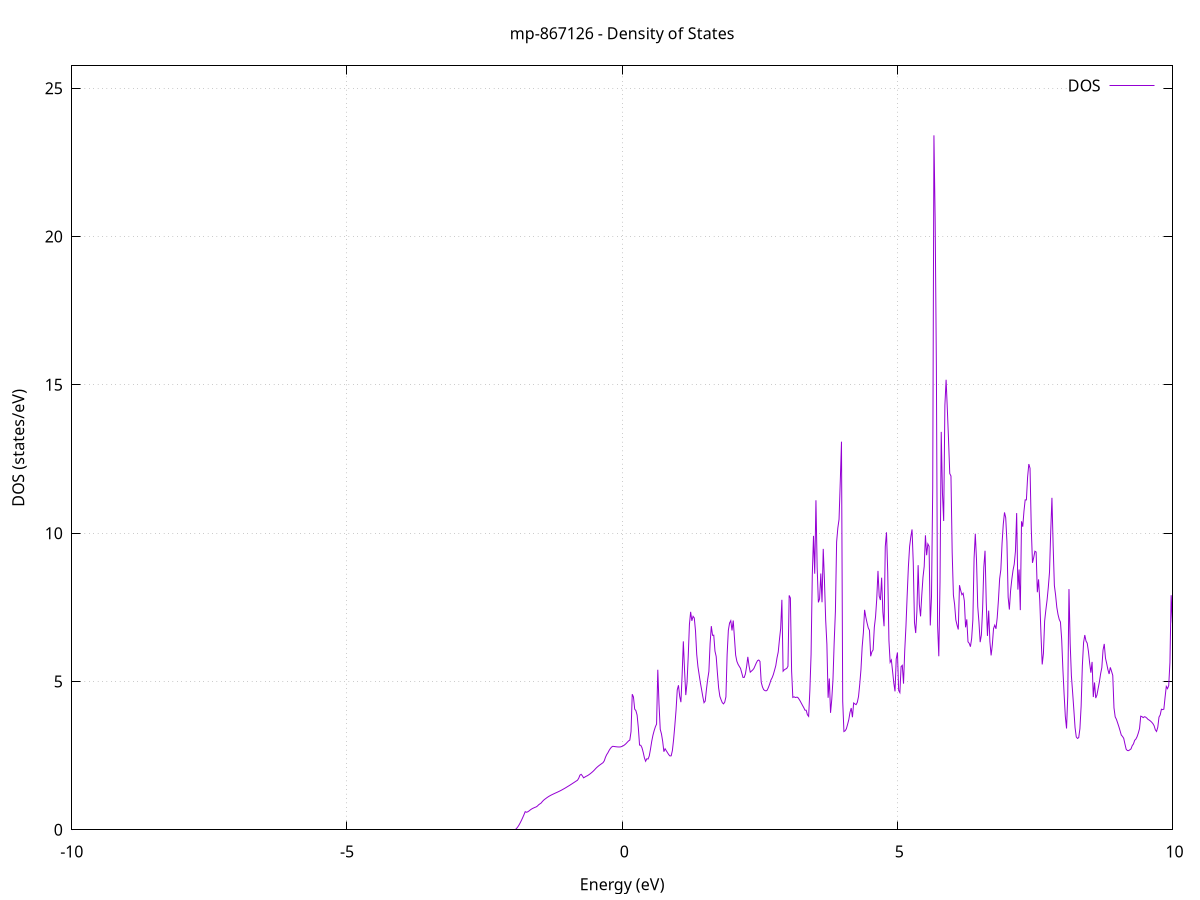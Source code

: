 set title 'mp-867126 - Density of States'
set xlabel 'Energy (eV)'
set ylabel 'DOS (states/eV)'
set grid
set xrange [-10:10]
set yrange [0:25.752]
set xzeroaxis lt -1
set terminal png size 800,600
set output 'mp-867126_dos_gnuplot.png'
plot '-' using 1:2 with lines title 'DOS'
-30.828100 0.000000
-30.806000 0.000000
-30.783900 0.000000
-30.761800 0.000000
-30.739700 0.000000
-30.717600 0.000000
-30.695500 0.000000
-30.673400 0.000000
-30.651300 0.000000
-30.629200 0.000000
-30.607000 0.000000
-30.584900 0.000000
-30.562800 0.000000
-30.540700 0.000000
-30.518600 0.000000
-30.496500 0.000000
-30.474400 0.000000
-30.452300 0.000000
-30.430200 0.000000
-30.408100 0.000000
-30.386000 0.000000
-30.363900 0.000000
-30.341800 0.000000
-30.319700 0.000000
-30.297600 0.000000
-30.275500 0.000000
-30.253400 0.000000
-30.231300 0.000000
-30.209200 0.000000
-30.187100 0.000000
-30.165000 0.000000
-30.142900 0.000000
-30.120800 0.000000
-30.098700 0.000000
-30.076600 0.000000
-30.054500 0.000000
-30.032300 0.000000
-30.010200 0.000000
-29.988100 0.000000
-29.966000 0.000000
-29.943900 0.000000
-29.921800 0.000000
-29.899700 0.000000
-29.877600 0.000000
-29.855500 0.000000
-29.833400 0.000000
-29.811300 0.000000
-29.789200 0.000000
-29.767100 0.000000
-29.745000 0.000000
-29.722900 0.000000
-29.700800 0.000000
-29.678700 0.000000
-29.656600 0.000000
-29.634500 0.000000
-29.612400 0.000000
-29.590300 0.000000
-29.568200 0.000000
-29.546100 0.000000
-29.524000 0.000000
-29.501900 0.000000
-29.479800 0.000000
-29.457600 0.000000
-29.435500 0.000000
-29.413400 0.000000
-29.391300 0.000000
-29.369200 0.000000
-29.347100 0.000000
-29.325000 0.000000
-29.302900 0.000000
-29.280800 0.000000
-29.258700 0.000000
-29.236600 0.000000
-29.214500 0.000000
-29.192400 0.000000
-29.170300 0.000000
-29.148200 0.000000
-29.126100 0.000000
-29.104000 0.000000
-29.081900 0.000000
-29.059800 0.000000
-29.037700 0.000000
-29.015600 0.000000
-28.993500 0.000000
-28.971400 0.000000
-28.949300 0.000000
-28.927200 0.000000
-28.905100 0.000000
-28.882900 0.000000
-28.860800 0.000000
-28.838700 0.000000
-28.816600 472.929000
-28.794500 0.000000
-28.772400 0.000000
-28.750300 0.000000
-28.728200 0.000000
-28.706100 0.000000
-28.684000 0.000000
-28.661900 0.000000
-28.639800 0.000000
-28.617700 0.000000
-28.595600 0.000000
-28.573500 0.000000
-28.551400 0.000000
-28.529300 0.000000
-28.507200 0.000000
-28.485100 0.000000
-28.463000 0.000000
-28.440900 0.000000
-28.418800 0.000000
-28.396700 0.000000
-28.374600 0.000000
-28.352500 0.000000
-28.330400 0.000000
-28.308200 0.000000
-28.286100 0.000000
-28.264000 0.000000
-28.241900 0.000000
-28.219800 0.000000
-28.197700 0.000000
-28.175600 0.000000
-28.153500 0.000000
-28.131400 0.000000
-28.109300 0.000000
-28.087200 0.000000
-28.065100 0.000000
-28.043000 0.000000
-28.020900 0.000000
-27.998800 0.000000
-27.976700 0.000000
-27.954600 0.000000
-27.932500 0.000000
-27.910400 0.000000
-27.888300 0.000000
-27.866200 0.000000
-27.844100 0.000000
-27.822000 0.000000
-27.799900 0.000000
-27.777800 0.000000
-27.755700 0.000000
-27.733600 0.000000
-27.711400 0.000000
-27.689300 0.000000
-27.667200 0.000000
-27.645100 0.000000
-27.623000 0.000000
-27.600900 0.000000
-27.578800 0.000000
-27.556700 0.000000
-27.534600 0.000000
-27.512500 0.000000
-27.490400 0.000000
-27.468300 0.000000
-27.446200 0.000000
-27.424100 0.000000
-27.402000 0.000000
-27.379900 0.000000
-27.357800 0.000000
-27.335700 0.000000
-27.313600 0.000000
-27.291500 0.000000
-27.269400 0.000000
-27.247300 0.000000
-27.225200 0.000000
-27.203100 0.000000
-27.181000 0.000000
-27.158900 0.000000
-27.136700 0.000000
-27.114600 0.000000
-27.092500 0.000000
-27.070400 0.000000
-27.048300 0.000000
-27.026200 0.000000
-27.004100 0.000000
-26.982000 0.000000
-26.959900 0.000000
-26.937800 0.000000
-26.915700 0.000000
-26.893600 0.000000
-26.871500 0.000000
-26.849400 0.000000
-26.827300 0.000000
-26.805200 0.000000
-26.783100 0.000000
-26.761000 0.000000
-26.738900 0.000000
-26.716800 0.000000
-26.694700 0.000000
-26.672600 0.000000
-26.650500 0.000000
-26.628400 0.000000
-26.606300 0.000000
-26.584200 0.000000
-26.562000 0.000000
-26.539900 0.000000
-26.517800 0.000000
-26.495700 0.000000
-26.473600 0.000000
-26.451500 0.000000
-26.429400 0.000000
-26.407300 0.000000
-26.385200 0.000000
-26.363100 0.000000
-26.341000 0.000000
-26.318900 0.000000
-26.296800 0.000000
-26.274700 0.000000
-26.252600 0.000000
-26.230500 0.000000
-26.208400 0.000000
-26.186300 0.000000
-26.164200 0.000000
-26.142100 0.000000
-26.120000 0.000000
-26.097900 0.000000
-26.075800 0.000000
-26.053700 0.000000
-26.031600 0.000000
-26.009500 0.000000
-25.987300 0.000000
-25.965200 0.000000
-25.943100 0.000000
-25.921000 0.000000
-25.898900 0.000000
-25.876800 0.000000
-25.854700 0.000000
-25.832600 0.000000
-25.810500 0.000000
-25.788400 0.000000
-25.766300 0.000000
-25.744200 0.000000
-25.722100 0.000000
-25.700000 0.000000
-25.677900 0.000000
-25.655800 0.000000
-25.633700 0.000000
-25.611600 0.000000
-25.589500 0.000000
-25.567400 0.000000
-25.545300 0.000000
-25.523200 0.000000
-25.501100 0.000000
-25.479000 0.000000
-25.456900 0.000000
-25.434800 0.000000
-25.412600 0.000000
-25.390500 0.000000
-25.368400 0.000000
-25.346300 0.000000
-25.324200 0.000000
-25.302100 0.000000
-25.280000 0.000000
-25.257900 0.000000
-25.235800 0.000000
-25.213700 0.000000
-25.191600 0.000000
-25.169500 0.000000
-25.147400 0.000000
-25.125300 0.000000
-25.103200 0.000000
-25.081100 0.000000
-25.059000 0.000000
-25.036900 0.000000
-25.014800 0.000000
-24.992700 0.000000
-24.970600 0.000000
-24.948500 0.000000
-24.926400 0.000000
-24.904300 0.000000
-24.882200 0.000000
-24.860100 0.000000
-24.837900 0.000000
-24.815800 0.000000
-24.793700 0.000000
-24.771600 0.000000
-24.749500 0.000000
-24.727400 0.000000
-24.705300 0.000000
-24.683200 0.000000
-24.661100 0.000000
-24.639000 0.000000
-24.616900 0.000000
-24.594800 0.000000
-24.572700 0.000000
-24.550600 0.000000
-24.528500 0.000000
-24.506400 0.000000
-24.484300 0.000000
-24.462200 0.000000
-24.440100 0.000000
-24.418000 0.000000
-24.395900 0.000000
-24.373800 0.000000
-24.351700 0.000000
-24.329600 0.000000
-24.307500 0.000000
-24.285400 0.000000
-24.263200 0.000000
-24.241100 0.000000
-24.219000 0.000000
-24.196900 0.000000
-24.174800 0.000000
-24.152700 0.000000
-24.130600 0.000000
-24.108500 0.000000
-24.086400 0.000000
-24.064300 0.000000
-24.042200 0.000000
-24.020100 0.000000
-23.998000 0.000000
-23.975900 0.000000
-23.953800 0.000000
-23.931700 0.000000
-23.909600 0.000000
-23.887500 0.000000
-23.865400 0.000000
-23.843300 0.000000
-23.821200 0.000000
-23.799100 0.000000
-23.777000 0.000000
-23.754900 0.000000
-23.732800 0.000000
-23.710700 0.000000
-23.688500 0.000000
-23.666400 0.000000
-23.644300 0.000000
-23.622200 0.000000
-23.600100 0.000000
-23.578000 0.000000
-23.555900 0.000000
-23.533800 0.000000
-23.511700 0.000000
-23.489600 0.000000
-23.467500 0.000000
-23.445400 0.000000
-23.423300 0.000000
-23.401200 0.000000
-23.379100 0.000000
-23.357000 0.000000
-23.334900 0.000000
-23.312800 0.000000
-23.290700 0.000000
-23.268600 0.000000
-23.246500 0.000000
-23.224400 0.000000
-23.202300 0.000000
-23.180200 0.000000
-23.158100 0.000000
-23.136000 0.000000
-23.113800 0.000000
-23.091700 0.000000
-23.069600 0.000000
-23.047500 0.000000
-23.025400 0.000000
-23.003300 0.000000
-22.981200 0.000000
-22.959100 0.000000
-22.937000 0.000000
-22.914900 0.000000
-22.892800 0.000000
-22.870700 0.000000
-22.848600 0.000000
-22.826500 0.000000
-22.804400 0.000000
-22.782300 0.000000
-22.760200 0.000000
-22.738100 0.000000
-22.716000 0.000000
-22.693900 0.000000
-22.671800 0.000000
-22.649700 0.000000
-22.627600 0.000000
-22.605500 0.000000
-22.583400 0.000000
-22.561300 0.000000
-22.539100 0.000000
-22.517000 0.000000
-22.494900 0.000000
-22.472800 0.000000
-22.450700 0.000000
-22.428600 0.000000
-22.406500 0.000000
-22.384400 0.000000
-22.362300 0.000000
-22.340200 0.000000
-22.318100 0.000000
-22.296000 0.000000
-22.273900 0.000000
-22.251800 0.000000
-22.229700 0.000000
-22.207600 0.000000
-22.185500 0.000000
-22.163400 0.000000
-22.141300 0.000000
-22.119200 0.000000
-22.097100 0.000000
-22.075000 0.000000
-22.052900 0.000000
-22.030800 0.000000
-22.008700 0.000000
-21.986600 0.000000
-21.964400 0.000000
-21.942300 0.000000
-21.920200 0.000000
-21.898100 0.000000
-21.876000 0.000000
-21.853900 0.000000
-21.831800 0.000000
-21.809700 0.000000
-21.787600 0.000000
-21.765500 0.000000
-21.743400 0.000000
-21.721300 0.000000
-21.699200 0.000000
-21.677100 0.000000
-21.655000 0.000000
-21.632900 0.000000
-21.610800 0.000000
-21.588700 0.000000
-21.566600 0.000000
-21.544500 0.000000
-21.522400 0.000000
-21.500300 0.000000
-21.478200 0.000000
-21.456100 0.000000
-21.434000 0.000000
-21.411900 0.000000
-21.389700 0.000000
-21.367600 0.000000
-21.345500 0.000000
-21.323400 0.000000
-21.301300 0.000000
-21.279200 0.000000
-21.257100 0.000000
-21.235000 0.000000
-21.212900 0.000000
-21.190800 0.000000
-21.168700 0.000000
-21.146600 0.000000
-21.124500 0.000000
-21.102400 0.000000
-21.080300 0.000000
-21.058200 0.000000
-21.036100 0.000000
-21.014000 0.000000
-20.991900 0.000000
-20.969800 0.000000
-20.947700 0.000000
-20.925600 0.000000
-20.903500 0.000000
-20.881400 0.000000
-20.859300 0.000000
-20.837200 0.000000
-20.815000 0.000000
-20.792900 0.000000
-20.770800 0.000000
-20.748700 0.000000
-20.726600 0.000000
-20.704500 0.000000
-20.682400 0.000000
-20.660300 0.000000
-20.638200 0.000000
-20.616100 0.000000
-20.594000 0.000000
-20.571900 0.000000
-20.549800 0.000000
-20.527700 0.000000
-20.505600 0.000000
-20.483500 0.000000
-20.461400 0.000000
-20.439300 0.000000
-20.417200 0.000000
-20.395100 0.000000
-20.373000 0.000000
-20.350900 0.000000
-20.328800 0.000000
-20.306700 0.000000
-20.284600 0.000000
-20.262500 0.000000
-20.240300 0.000000
-20.218200 0.000000
-20.196100 0.000000
-20.174000 0.000000
-20.151900 0.000000
-20.129800 0.000000
-20.107700 0.000000
-20.085600 0.000000
-20.063500 0.000000
-20.041400 0.000000
-20.019300 0.000000
-19.997200 0.000000
-19.975100 0.000000
-19.953000 0.000000
-19.930900 0.000000
-19.908800 0.000000
-19.886700 0.000000
-19.864600 0.000000
-19.842500 0.000000
-19.820400 0.000000
-19.798300 0.000000
-19.776200 0.000000
-19.754100 0.000000
-19.732000 0.000000
-19.709900 0.000000
-19.687800 0.000000
-19.665700 0.000000
-19.643500 0.000000
-19.621400 0.000000
-19.599300 0.000000
-19.577200 0.000000
-19.555100 0.000000
-19.533000 0.000000
-19.510900 0.000000
-19.488800 0.000000
-19.466700 0.000000
-19.444600 0.000000
-19.422500 0.000000
-19.400400 0.000000
-19.378300 0.000000
-19.356200 0.000000
-19.334100 0.000000
-19.312000 0.000000
-19.289900 0.000000
-19.267800 0.000000
-19.245700 0.000000
-19.223600 0.000000
-19.201500 0.000000
-19.179400 0.000000
-19.157300 0.000000
-19.135200 0.000000
-19.113100 0.000000
-19.091000 0.000000
-19.068800 0.000000
-19.046700 0.000000
-19.024600 0.000000
-19.002500 0.000000
-18.980400 0.000000
-18.958300 0.000000
-18.936200 0.000000
-18.914100 0.000000
-18.892000 0.000000
-18.869900 0.000000
-18.847800 0.000000
-18.825700 0.000000
-18.803600 0.000000
-18.781500 0.000000
-18.759400 0.000000
-18.737300 0.000000
-18.715200 0.000000
-18.693100 0.000000
-18.671000 0.000000
-18.648900 0.000000
-18.626800 0.000000
-18.604700 0.000000
-18.582600 0.000000
-18.560500 0.000000
-18.538400 0.000000
-18.516300 0.000000
-18.494100 0.000000
-18.472000 0.000000
-18.449900 0.000000
-18.427800 0.000000
-18.405700 0.000000
-18.383600 0.000000
-18.361500 0.000000
-18.339400 0.000000
-18.317300 0.000000
-18.295200 0.000000
-18.273100 0.000000
-18.251000 0.000000
-18.228900 0.000000
-18.206800 0.000000
-18.184700 0.000000
-18.162600 0.000000
-18.140500 0.000000
-18.118400 0.000000
-18.096300 0.000000
-18.074200 0.000000
-18.052100 0.000000
-18.030000 0.000000
-18.007900 0.000000
-17.985800 0.000000
-17.963700 0.000000
-17.941600 0.000000
-17.919400 0.000000
-17.897300 0.000000
-17.875200 0.000000
-17.853100 0.000000
-17.831000 0.000000
-17.808900 0.000000
-17.786800 0.000000
-17.764700 0.000000
-17.742600 0.000000
-17.720500 0.000000
-17.698400 0.000000
-17.676300 0.000000
-17.654200 0.000000
-17.632100 0.000000
-17.610000 0.000000
-17.587900 0.000000
-17.565800 0.000000
-17.543700 0.000000
-17.521600 0.000000
-17.499500 0.000000
-17.477400 0.000000
-17.455300 0.000000
-17.433200 0.000000
-17.411100 0.000000
-17.389000 0.000000
-17.366900 0.000000
-17.344700 0.000000
-17.322600 0.000000
-17.300500 0.000000
-17.278400 0.000000
-17.256300 0.000000
-17.234200 0.000000
-17.212100 0.000000
-17.190000 0.000000
-17.167900 0.000000
-17.145800 0.000000
-17.123700 0.000000
-17.101600 0.000000
-17.079500 0.000000
-17.057400 0.000000
-17.035300 0.000000
-17.013200 0.000000
-16.991100 0.000000
-16.969000 0.000000
-16.946900 0.000000
-16.924800 0.000000
-16.902700 0.000000
-16.880600 0.000000
-16.858500 0.000000
-16.836400 0.000000
-16.814300 0.000000
-16.792200 0.000000
-16.770000 0.000000
-16.747900 0.000000
-16.725800 0.000000
-16.703700 0.000000
-16.681600 0.000000
-16.659500 0.000000
-16.637400 0.000000
-16.615300 0.000000
-16.593200 0.000000
-16.571100 0.000000
-16.549000 0.000000
-16.526900 0.000000
-16.504800 0.000000
-16.482700 0.000000
-16.460600 0.000000
-16.438500 0.000000
-16.416400 0.000000
-16.394300 0.000000
-16.372200 0.000000
-16.350100 0.000000
-16.328000 0.000000
-16.305900 0.000000
-16.283800 0.000000
-16.261700 0.000000
-16.239600 0.000000
-16.217500 0.000000
-16.195300 0.000000
-16.173200 0.000000
-16.151100 0.000000
-16.129000 0.000000
-16.106900 0.000000
-16.084800 0.000000
-16.062700 0.000000
-16.040600 0.000000
-16.018500 0.000000
-15.996400 0.000000
-15.974300 0.000000
-15.952200 0.000000
-15.930100 0.000000
-15.908000 0.000000
-15.885900 0.000000
-15.863800 0.000000
-15.841700 0.000000
-15.819600 0.000000
-15.797500 0.000000
-15.775400 0.000000
-15.753300 0.000000
-15.731200 0.000000
-15.709100 0.000000
-15.687000 0.000000
-15.664900 0.000000
-15.642800 0.000000
-15.620600 0.000000
-15.598500 0.000000
-15.576400 0.000000
-15.554300 0.000000
-15.532200 0.000000
-15.510100 0.000000
-15.488000 0.000000
-15.465900 0.000000
-15.443800 0.000000
-15.421700 0.000000
-15.399600 0.000000
-15.377500 0.000000
-15.355400 0.000000
-15.333300 0.000000
-15.311200 0.000000
-15.289100 0.000000
-15.267000 0.000000
-15.244900 0.000000
-15.222800 0.000000
-15.200700 0.000000
-15.178600 0.000000
-15.156500 0.000000
-15.134400 0.000000
-15.112300 0.000000
-15.090200 0.000000
-15.068100 0.000000
-15.045900 0.000000
-15.023800 0.000000
-15.001700 0.000000
-14.979600 0.000000
-14.957500 0.000000
-14.935400 0.000000
-14.913300 0.000000
-14.891200 0.000000
-14.869100 0.000000
-14.847000 0.000000
-14.824900 0.000000
-14.802800 0.000000
-14.780700 0.000000
-14.758600 0.000000
-14.736500 0.000000
-14.714400 0.000000
-14.692300 0.000000
-14.670200 0.000000
-14.648100 0.000000
-14.626000 0.000000
-14.603900 0.000000
-14.581800 0.000000
-14.559700 0.000000
-14.537600 0.000000
-14.515500 0.000000
-14.493400 0.000000
-14.471200 0.000000
-14.449100 0.000000
-14.427000 0.000000
-14.404900 0.000000
-14.382800 0.000000
-14.360700 0.000000
-14.338600 0.000000
-14.316500 0.000000
-14.294400 0.000000
-14.272300 0.000000
-14.250200 0.000000
-14.228100 0.000000
-14.206000 0.000000
-14.183900 0.000000
-14.161800 0.000000
-14.139700 0.000000
-14.117600 0.000000
-14.095500 0.000000
-14.073400 0.000000
-14.051300 0.000000
-14.029200 0.000000
-14.007100 0.000000
-13.985000 0.000000
-13.962900 0.000000
-13.940800 0.000000
-13.918700 0.000000
-13.896500 0.000000
-13.874400 0.000000
-13.852300 0.000000
-13.830200 0.000000
-13.808100 0.000000
-13.786000 0.000000
-13.763900 0.000000
-13.741800 0.000000
-13.719700 0.000000
-13.697600 0.000000
-13.675500 0.000000
-13.653400 0.000000
-13.631300 0.000000
-13.609200 0.000000
-13.587100 0.000000
-13.565000 0.000000
-13.542900 0.000000
-13.520800 0.000000
-13.498700 0.000000
-13.476600 0.000000
-13.454500 0.000000
-13.432400 0.000000
-13.410300 0.000000
-13.388200 0.000000
-13.366100 0.000000
-13.344000 0.000000
-13.321800 0.000000
-13.299700 0.000000
-13.277600 0.000000
-13.255500 0.000000
-13.233400 0.000000
-13.211300 0.000000
-13.189200 0.000000
-13.167100 0.000000
-13.145000 0.000000
-13.122900 0.000000
-13.100800 0.000000
-13.078700 0.000000
-13.056600 0.000000
-13.034500 0.000000
-13.012400 8.432900
-12.990300 163.231900
-12.968200 184.472800
-12.946100 295.012500
-12.924000 70.876300
-12.901900 0.000000
-12.879800 0.000000
-12.857700 0.000000
-12.835600 0.000000
-12.813500 0.000000
-12.791400 0.000000
-12.769300 0.000000
-12.747100 0.000000
-12.725000 0.000000
-12.702900 0.000000
-12.680800 0.000000
-12.658700 0.000000
-12.636600 0.000000
-12.614500 0.000000
-12.592400 0.000000
-12.570300 0.000000
-12.548200 0.000000
-12.526100 0.000000
-12.504000 0.000000
-12.481900 0.000000
-12.459800 0.000000
-12.437700 0.000000
-12.415600 0.000000
-12.393500 0.000000
-12.371400 0.000000
-12.349300 0.000000
-12.327200 0.000000
-12.305100 0.000000
-12.283000 0.000000
-12.260900 0.000000
-12.238800 0.000000
-12.216700 0.000000
-12.194600 0.000000
-12.172400 0.000000
-12.150300 0.000000
-12.128200 0.000000
-12.106100 0.000000
-12.084000 0.000000
-12.061900 0.000000
-12.039800 0.000000
-12.017700 0.000000
-11.995600 0.000000
-11.973500 0.000000
-11.951400 0.000000
-11.929300 0.000000
-11.907200 0.000000
-11.885100 0.000000
-11.863000 0.000000
-11.840900 0.000000
-11.818800 0.000000
-11.796700 0.000000
-11.774600 0.000000
-11.752500 0.000000
-11.730400 0.000000
-11.708300 0.000000
-11.686200 0.000000
-11.664100 0.000000
-11.642000 0.000000
-11.619900 0.000000
-11.597700 0.000000
-11.575600 0.000000
-11.553500 0.000000
-11.531400 0.000000
-11.509300 0.000000
-11.487200 0.000000
-11.465100 0.000000
-11.443000 0.000000
-11.420900 0.000000
-11.398800 0.000000
-11.376700 0.000000
-11.354600 0.000000
-11.332500 0.000000
-11.310400 0.000000
-11.288300 0.000000
-11.266200 0.000000
-11.244100 0.000000
-11.222000 0.000000
-11.199900 0.000000
-11.177800 0.000000
-11.155700 0.000000
-11.133600 0.000000
-11.111500 0.000000
-11.089400 0.000000
-11.067300 0.000000
-11.045200 0.000000
-11.023100 0.000000
-11.000900 0.000000
-10.978800 0.000000
-10.956700 0.000000
-10.934600 0.000000
-10.912500 0.000000
-10.890400 0.000000
-10.868300 0.000000
-10.846200 0.000000
-10.824100 0.000000
-10.802000 0.000000
-10.779900 0.000000
-10.757800 0.000000
-10.735700 0.000000
-10.713600 0.000000
-10.691500 0.000000
-10.669400 0.000000
-10.647300 0.000000
-10.625200 0.000000
-10.603100 0.000000
-10.581000 0.000000
-10.558900 0.000000
-10.536800 0.000000
-10.514700 0.000000
-10.492600 0.000000
-10.470500 0.000000
-10.448400 0.000000
-10.426200 0.000000
-10.404100 0.000000
-10.382000 0.000000
-10.359900 0.000000
-10.337800 0.000000
-10.315700 0.000000
-10.293600 0.000000
-10.271500 0.000000
-10.249400 0.000000
-10.227300 0.000000
-10.205200 0.000000
-10.183100 0.000000
-10.161000 0.000000
-10.138900 0.000000
-10.116800 0.000000
-10.094700 0.000000
-10.072600 0.000000
-10.050500 0.000000
-10.028400 0.000000
-10.006300 0.000000
-9.984200 0.000000
-9.962100 0.000000
-9.940000 0.000000
-9.917900 0.000000
-9.895800 0.000000
-9.873700 0.000000
-9.851500 0.000000
-9.829400 0.000000
-9.807300 0.000000
-9.785200 0.000000
-9.763100 0.000000
-9.741000 0.000000
-9.718900 0.000000
-9.696800 0.000000
-9.674700 0.000000
-9.652600 0.000000
-9.630500 0.000000
-9.608400 0.000000
-9.586300 0.000000
-9.564200 0.000000
-9.542100 0.000000
-9.520000 0.000000
-9.497900 0.000000
-9.475800 0.000000
-9.453700 0.000000
-9.431600 0.000000
-9.409500 0.000000
-9.387400 0.000000
-9.365300 0.000000
-9.343200 0.000000
-9.321100 0.000000
-9.299000 0.000000
-9.276800 0.000000
-9.254700 0.000000
-9.232600 0.000000
-9.210500 0.000000
-9.188400 0.000000
-9.166300 0.000000
-9.144200 0.000000
-9.122100 0.000000
-9.100000 0.000000
-9.077900 0.000000
-9.055800 0.000000
-9.033700 0.000000
-9.011600 0.000000
-8.989500 0.000000
-8.967400 0.000000
-8.945300 0.000000
-8.923200 0.000000
-8.901100 0.000000
-8.879000 0.000000
-8.856900 0.000000
-8.834800 0.000000
-8.812700 0.000000
-8.790600 0.000000
-8.768500 0.000000
-8.746400 0.000000
-8.724300 0.000000
-8.702100 0.000000
-8.680000 0.000000
-8.657900 0.000000
-8.635800 0.000000
-8.613700 0.000000
-8.591600 0.000000
-8.569500 0.000000
-8.547400 0.000000
-8.525300 0.000000
-8.503200 0.000000
-8.481100 0.000000
-8.459000 0.000000
-8.436900 0.000000
-8.414800 0.000000
-8.392700 0.000000
-8.370600 0.000000
-8.348500 0.000000
-8.326400 0.000000
-8.304300 0.000000
-8.282200 0.000000
-8.260100 0.000000
-8.238000 0.000000
-8.215900 0.000000
-8.193800 0.000000
-8.171700 0.000000
-8.149600 0.000000
-8.127400 0.000000
-8.105300 0.000000
-8.083200 0.000000
-8.061100 0.000000
-8.039000 0.000000
-8.016900 0.000000
-7.994800 0.000000
-7.972700 0.000000
-7.950600 0.000000
-7.928500 0.000000
-7.906400 0.000000
-7.884300 0.000000
-7.862200 0.000000
-7.840100 0.000000
-7.818000 0.000000
-7.795900 0.000000
-7.773800 0.000000
-7.751700 0.000000
-7.729600 0.000000
-7.707500 0.000000
-7.685400 0.000000
-7.663300 0.000000
-7.641200 0.000000
-7.619100 0.000000
-7.597000 0.000000
-7.574900 0.000000
-7.552700 0.000000
-7.530600 0.000000
-7.508500 0.000000
-7.486400 0.000000
-7.464300 0.000000
-7.442200 0.000000
-7.420100 0.000000
-7.398000 0.000000
-7.375900 0.000000
-7.353800 0.000000
-7.331700 0.000000
-7.309600 0.000000
-7.287500 0.000000
-7.265400 0.000000
-7.243300 0.000000
-7.221200 0.000000
-7.199100 0.000000
-7.177000 0.000000
-7.154900 0.000000
-7.132800 0.000000
-7.110700 0.000000
-7.088600 0.000000
-7.066500 0.000000
-7.044400 0.000000
-7.022300 0.000000
-7.000200 0.000000
-6.978000 0.000000
-6.955900 0.000000
-6.933800 0.000000
-6.911700 0.000000
-6.889600 0.000000
-6.867500 0.000000
-6.845400 0.000000
-6.823300 0.000000
-6.801200 0.000000
-6.779100 0.000000
-6.757000 0.000000
-6.734900 0.000000
-6.712800 0.000000
-6.690700 0.000000
-6.668600 0.000000
-6.646500 0.000000
-6.624400 0.000000
-6.602300 0.000000
-6.580200 0.000000
-6.558100 0.000000
-6.536000 0.000000
-6.513900 0.000000
-6.491800 0.000000
-6.469700 0.000000
-6.447600 0.000000
-6.425500 0.000000
-6.403300 0.000000
-6.381200 0.000000
-6.359100 0.000000
-6.337000 0.000000
-6.314900 0.000000
-6.292800 0.000000
-6.270700 0.000000
-6.248600 0.000000
-6.226500 0.000000
-6.204400 0.000000
-6.182300 0.000000
-6.160200 0.000000
-6.138100 0.000000
-6.116000 0.000000
-6.093900 0.000000
-6.071800 0.000000
-6.049700 0.000000
-6.027600 0.000000
-6.005500 0.000000
-5.983400 0.000000
-5.961300 0.000000
-5.939200 0.000000
-5.917100 0.000000
-5.895000 0.000000
-5.872900 0.000000
-5.850800 0.000000
-5.828600 0.000000
-5.806500 0.000000
-5.784400 0.000000
-5.762300 0.000000
-5.740200 0.000000
-5.718100 0.000000
-5.696000 0.000000
-5.673900 0.000000
-5.651800 0.000000
-5.629700 0.000000
-5.607600 0.000000
-5.585500 0.000000
-5.563400 0.000000
-5.541300 0.000000
-5.519200 0.000000
-5.497100 0.000000
-5.475000 0.000000
-5.452900 0.000000
-5.430800 0.000000
-5.408700 0.000000
-5.386600 0.000000
-5.364500 0.000000
-5.342400 0.000000
-5.320300 0.000000
-5.298200 0.000000
-5.276100 0.000000
-5.253900 0.000000
-5.231800 0.000000
-5.209700 0.000000
-5.187600 0.000000
-5.165500 0.000000
-5.143400 0.000000
-5.121300 0.000000
-5.099200 0.000000
-5.077100 0.000000
-5.055000 0.000000
-5.032900 0.000000
-5.010800 0.000000
-4.988700 0.000000
-4.966600 0.000000
-4.944500 0.000000
-4.922400 0.000000
-4.900300 0.000000
-4.878200 0.000000
-4.856100 0.000000
-4.834000 0.000000
-4.811900 0.000000
-4.789800 0.000000
-4.767700 0.000000
-4.745600 0.000000
-4.723500 0.000000
-4.701400 0.000000
-4.679200 0.000000
-4.657100 0.000000
-4.635000 0.000000
-4.612900 0.000000
-4.590800 0.000000
-4.568700 0.000000
-4.546600 0.000000
-4.524500 0.000000
-4.502400 0.000000
-4.480300 0.000000
-4.458200 0.000000
-4.436100 0.000000
-4.414000 0.000000
-4.391900 0.000000
-4.369800 0.000000
-4.347700 0.000000
-4.325600 0.000000
-4.303500 0.000000
-4.281400 0.000000
-4.259300 0.000000
-4.237200 0.000000
-4.215100 0.000000
-4.193000 0.000000
-4.170900 0.000000
-4.148800 0.000000
-4.126700 0.000000
-4.104500 0.000000
-4.082400 0.000000
-4.060300 0.000000
-4.038200 0.000000
-4.016100 0.000000
-3.994000 0.000000
-3.971900 0.000000
-3.949800 0.000000
-3.927700 0.000000
-3.905600 0.000000
-3.883500 0.000000
-3.861400 0.000000
-3.839300 0.000000
-3.817200 0.000000
-3.795100 0.000000
-3.773000 0.000000
-3.750900 0.000000
-3.728800 0.000000
-3.706700 0.000000
-3.684600 0.000000
-3.662500 0.000000
-3.640400 0.000000
-3.618300 0.000000
-3.596200 0.000000
-3.574100 0.000000
-3.552000 0.000000
-3.529800 0.000000
-3.507700 0.000000
-3.485600 0.000000
-3.463500 0.000000
-3.441400 0.000000
-3.419300 0.000000
-3.397200 0.000000
-3.375100 0.000000
-3.353000 0.000000
-3.330900 0.000000
-3.308800 0.000000
-3.286700 0.000000
-3.264600 0.000000
-3.242500 0.000000
-3.220400 0.000000
-3.198300 0.000000
-3.176200 0.000000
-3.154100 0.000000
-3.132000 0.000000
-3.109900 0.000000
-3.087800 0.000000
-3.065700 0.000000
-3.043600 0.000000
-3.021500 0.000000
-2.999400 0.000000
-2.977300 0.000000
-2.955200 0.000000
-2.933000 0.000000
-2.910900 0.000000
-2.888800 0.000000
-2.866700 0.000000
-2.844600 0.000000
-2.822500 0.000000
-2.800400 0.000000
-2.778300 0.000000
-2.756200 0.000000
-2.734100 0.000000
-2.712000 0.000000
-2.689900 0.000000
-2.667800 0.000000
-2.645700 0.000000
-2.623600 0.000000
-2.601500 0.000000
-2.579400 0.000000
-2.557300 0.000000
-2.535200 0.000000
-2.513100 0.000000
-2.491000 0.000000
-2.468900 0.000000
-2.446800 0.000000
-2.424700 0.000000
-2.402600 0.000000
-2.380500 0.000000
-2.358300 0.000000
-2.336200 0.000000
-2.314100 0.000000
-2.292000 0.000000
-2.269900 0.000000
-2.247800 0.000000
-2.225700 0.000000
-2.203600 0.000000
-2.181500 0.000000
-2.159400 0.000000
-2.137300 0.000000
-2.115200 0.000000
-2.093100 0.000000
-2.071000 0.000000
-2.048900 0.000000
-2.026800 0.000000
-2.004700 0.000000
-1.982600 0.000000
-1.960500 0.000000
-1.938400 0.009700
-1.916300 0.049400
-1.894200 0.102400
-1.872100 0.166600
-1.850000 0.241800
-1.827900 0.325100
-1.805800 0.414300
-1.783600 0.509300
-1.761500 0.610300
-1.739400 0.590900
-1.717300 0.604100
-1.695200 0.630400
-1.673100 0.663700
-1.651000 0.693100
-1.628900 0.717300
-1.606800 0.736800
-1.584700 0.755100
-1.562600 0.770700
-1.540500 0.798300
-1.518400 0.840500
-1.496300 0.870900
-1.474200 0.897800
-1.452100 0.946400
-1.430000 0.991900
-1.407900 1.026200
-1.385800 1.056100
-1.363700 1.086800
-1.341600 1.114000
-1.319500 1.139200
-1.297400 1.162000
-1.275300 1.182700
-1.253200 1.202500
-1.231100 1.221800
-1.208900 1.240700
-1.186800 1.258700
-1.164700 1.278400
-1.142600 1.297800
-1.120500 1.318200
-1.098400 1.340000
-1.076300 1.363000
-1.054200 1.385800
-1.032100 1.409500
-1.010000 1.434500
-0.987900 1.460100
-0.965800 1.484700
-0.943700 1.510500
-0.921600 1.537300
-0.899500 1.564100
-0.877400 1.590800
-0.855300 1.617500
-0.833200 1.644300
-0.811100 1.671200
-0.789000 1.736600
-0.766900 1.842000
-0.744800 1.869500
-0.722700 1.819200
-0.700600 1.751400
-0.678500 1.775800
-0.656400 1.800800
-0.634200 1.820000
-0.612100 1.845800
-0.590000 1.875100
-0.567900 1.907000
-0.545800 1.941400
-0.523700 1.978400
-0.501600 2.020600
-0.479500 2.066000
-0.457400 2.106100
-0.435300 2.141500
-0.413200 2.174100
-0.391100 2.204000
-0.369000 2.233700
-0.346900 2.263000
-0.324800 2.324800
-0.302700 2.445900
-0.280600 2.533600
-0.258500 2.596400
-0.236400 2.675800
-0.214300 2.740000
-0.192200 2.787700
-0.170100 2.813900
-0.148000 2.808300
-0.125900 2.802000
-0.103800 2.797000
-0.081700 2.793200
-0.059500 2.790700
-0.037400 2.791700
-0.015300 2.801600
0.006800 2.817900
0.028900 2.841100
0.051000 2.871500
0.073100 2.909200
0.095200 2.953900
0.117300 2.996800
0.139400 3.024100
0.161500 3.311300
0.183600 4.570700
0.205700 4.475000
0.227800 4.069000
0.249900 4.015800
0.272000 3.863800
0.294100 3.436600
0.316200 2.855400
0.338300 2.848100
0.360400 2.766400
0.382500 2.610800
0.404600 2.425400
0.426700 2.310300
0.448800 2.394700
0.470900 2.385500
0.493000 2.490000
0.515200 2.718900
0.537300 2.979500
0.559400 3.186000
0.581500 3.340500
0.603600 3.469400
0.625700 3.564100
0.647800 5.394200
0.669900 4.233000
0.692000 3.387800
0.714100 3.234300
0.736200 2.984300
0.758300 2.632900
0.780400 2.731500
0.802500 2.664400
0.824600 2.598200
0.846700 2.532900
0.868800 2.489000
0.890900 2.493400
0.913000 2.672000
0.935100 3.043400
0.957200 3.511000
0.979300 4.029200
1.001400 4.715700
1.023500 4.871200
1.045600 4.498600
1.067700 4.301900
1.089900 5.217700
1.112000 6.353000
1.134100 5.371200
1.156200 4.540200
1.178300 4.937700
1.200400 5.826800
1.222500 6.923400
1.244600 7.347200
1.266700 7.043600
1.288800 7.195000
1.310900 7.138400
1.333000 6.705300
1.355100 5.913400
1.377200 5.500000
1.399300 5.225700
1.421400 4.958900
1.443500 4.726200
1.465600 4.488000
1.487700 4.284000
1.509800 4.340000
1.531900 4.734000
1.554000 5.069100
1.576100 5.338100
1.598200 6.282200
1.620300 6.864600
1.642400 6.555500
1.664600 6.560500
1.686700 6.023300
1.708800 5.840400
1.730900 5.285300
1.753000 4.785400
1.775100 4.500400
1.797200 4.385600
1.819300 4.286300
1.841400 4.244100
1.863500 4.299500
1.885600 4.478800
1.907700 5.914500
1.929800 6.726000
1.951900 6.971000
1.974000 7.048900
1.996100 6.718300
2.018200 7.054900
2.040300 6.479100
2.062400 5.889000
2.084500 5.679000
2.106600 5.578400
2.128700 5.507200
2.150800 5.440800
2.172900 5.291600
2.195000 5.137800
2.217100 5.134600
2.239300 5.252400
2.261400 5.502200
2.283500 5.830000
2.305600 5.524100
2.327700 5.312600
2.349800 5.349800
2.371900 5.386100
2.394000 5.438700
2.416100 5.531900
2.438200 5.625800
2.460300 5.702500
2.482400 5.722900
2.504500 5.675900
2.526600 4.979000
2.548700 4.819700
2.570800 4.725000
2.592900 4.693500
2.615000 4.682300
2.637100 4.710600
2.659200 4.805100
2.681300 4.915900
2.703400 5.049600
2.725500 5.126200
2.747600 5.235000
2.769700 5.381700
2.791800 5.533600
2.814000 5.797000
2.836100 5.993600
2.858200 6.410500
2.880300 6.785600
2.902400 7.752700
2.924500 5.345500
2.946600 5.392500
2.968700 5.418200
2.990800 5.438400
3.012900 5.512900
3.035000 7.900800
3.057100 7.812000
3.079200 5.346300
3.101300 4.461300
3.123400 4.483000
3.145500 4.459500
3.167600 4.468400
3.189700 4.465200
3.211800 4.410100
3.233900 4.343700
3.256000 4.266900
3.278100 4.190000
3.300200 4.117300
3.322300 4.031300
3.344400 4.029700
3.366500 3.878000
3.388700 3.823600
3.410800 4.695000
3.432900 5.908800
3.455000 8.589800
3.477100 9.907600
3.499200 8.631100
3.521300 11.108800
3.543400 8.848300
3.565500 7.665500
3.587600 7.784900
3.609700 8.639100
3.631800 7.669300
3.653900 9.470100
3.676000 8.402200
3.698100 7.071600
3.720200 6.252300
3.742300 4.449800
3.764400 5.100800
3.786500 3.942800
3.808600 4.390200
3.830700 5.057300
3.852800 6.316400
3.874900 7.353400
3.897000 9.703200
3.919100 10.172600
3.941200 10.465400
3.963400 11.737500
3.985500 13.082500
4.007600 4.332000
4.029700 3.311600
4.051800 3.337200
4.073900 3.403900
4.096000 3.550300
4.118100 3.711300
4.140200 3.957800
4.162300 4.104000
4.184400 3.793700
4.206500 4.274500
4.228600 4.242800
4.250700 4.218400
4.272800 4.295900
4.294900 4.491800
4.317000 4.904700
4.339100 5.395200
4.361200 6.163300
4.383300 6.646300
4.405400 7.414500
4.427500 7.170700
4.449600 6.979100
4.471700 6.809500
4.493800 6.721800
4.515900 5.849400
4.538100 5.999000
4.560200 6.063500
4.582300 6.827500
4.604400 7.181500
4.626500 7.795200
4.648600 8.726600
4.670700 7.875300
4.692800 7.745100
4.714900 8.498900
4.737000 7.345500
4.759100 6.861400
4.781200 9.545400
4.803300 10.027200
4.825400 8.696600
4.847500 6.383700
4.869600 5.646500
4.891700 5.723700
4.913800 5.343900
4.935900 4.951000
4.958000 4.665500
4.980100 5.758300
5.002200 5.978200
5.024300 4.698700
5.046400 4.623000
5.068500 5.501100
5.090600 5.543800
5.112700 4.927300
5.134900 6.048300
5.157000 6.868300
5.179100 7.908000
5.201200 8.868300
5.223300 9.551700
5.245400 9.878500
5.267500 10.124800
5.289600 9.002700
5.311700 6.985200
5.333800 6.632800
5.355900 7.364900
5.378000 8.919900
5.400100 7.595000
5.422200 7.194700
5.444300 7.905200
5.466400 8.510200
5.488500 8.880100
5.510600 9.927500
5.532700 9.256300
5.554800 9.637400
5.576900 9.554900
5.599000 6.887300
5.621100 7.859900
5.643200 11.508900
5.665300 23.411300
5.687400 20.576400
5.709600 15.635200
5.731700 6.891300
5.753800 5.850200
5.775900 8.350600
5.798000 13.413800
5.820100 11.349800
5.842200 10.408800
5.864300 14.311600
5.886400 15.170700
5.908500 14.186100
5.930600 13.151500
5.952700 12.008200
5.974800 11.925800
5.996900 9.339500
6.019000 7.911700
6.041100 7.594100
6.063200 7.074000
6.085300 6.898700
6.107400 6.752400
6.129500 8.244900
6.151600 8.069700
6.173700 7.923400
6.195800 7.973400
6.217900 7.715700
6.240000 6.825200
6.262100 7.093400
6.284300 6.336600
6.306400 6.286300
6.328500 6.172400
6.350600 6.450500
6.372700 7.078300
6.394800 9.155500
6.416900 9.981200
6.439000 9.087700
6.461100 7.523700
6.483200 6.998800
6.505300 6.324700
6.527400 6.567000
6.549500 7.435800
6.571600 8.853900
6.593700 9.407000
6.615800 7.668300
6.637900 6.535800
6.660000 7.386900
6.682100 6.345800
6.704200 5.877500
6.726300 6.231600
6.748400 6.785700
6.770500 6.898900
6.792600 6.774200
6.814700 7.144000
6.836800 7.729600
6.859000 8.460000
6.881100 8.769000
6.903200 9.657300
6.925300 10.303700
6.947400 10.698500
6.969500 10.520300
6.991600 9.712100
7.013700 7.844100
7.035800 7.424500
7.057900 8.053300
7.080000 8.435000
7.102100 8.744300
7.124200 8.952600
7.146300 9.389700
7.168400 10.675600
7.190500 8.096200
7.212600 8.774300
7.234700 7.404300
7.256800 10.398000
7.278900 10.217100
7.301000 10.734800
7.323100 11.121400
7.345200 11.119900
7.367300 11.890600
7.389400 12.328900
7.411500 12.185500
7.433700 10.163900
7.455800 8.998000
7.477900 9.175400
7.500000 9.390300
7.522100 9.363000
7.544200 8.008100
7.566300 8.441300
7.588400 7.731500
7.610500 6.573700
7.632600 5.573100
7.654700 5.945400
7.676800 7.036600
7.698900 7.411200
7.721000 7.744000
7.743100 8.168500
7.765200 8.683400
7.787300 10.048500
7.809400 11.189800
7.831500 9.572200
7.853600 8.236500
7.875700 7.914600
7.897800 7.501100
7.919900 7.258300
7.942000 7.091200
7.964100 7.002700
7.986200 6.426200
8.008400 5.408300
8.030500 4.570300
8.052600 3.819800
8.074700 3.414500
8.096800 4.507200
8.118900 8.113800
8.141000 6.276000
8.163100 5.188400
8.185200 4.632300
8.207300 4.048500
8.229400 3.446000
8.251500 3.130300
8.273600 3.079500
8.295700 3.105300
8.317800 3.408300
8.339900 4.165700
8.362000 5.526900
8.384100 6.306700
8.406200 6.564700
8.428300 6.363500
8.450400 6.290000
8.472500 6.014500
8.494600 5.620600
8.516700 5.296600
8.538800 5.658800
8.560900 4.474400
8.583100 4.964100
8.605200 4.439100
8.627300 4.544400
8.649400 4.765500
8.671500 4.983600
8.693600 5.256900
8.715700 5.465400
8.737800 6.055800
8.759900 6.265600
8.782000 5.789100
8.804100 5.605700
8.826200 5.399000
8.848300 5.251500
8.870400 5.474400
8.892500 5.343000
8.914600 5.204300
8.936700 4.111500
8.958800 3.805100
8.980900 3.722900
9.003000 3.602700
9.025100 3.477900
9.047200 3.340600
9.069300 3.195200
9.091400 3.147100
9.113500 3.083800
9.135600 2.893900
9.157800 2.717000
9.179900 2.671100
9.202000 2.667400
9.224100 2.695300
9.246200 2.726000
9.268300 2.836100
9.290400 2.892100
9.312500 3.014700
9.334600 3.056800
9.356700 3.138900
9.378800 3.261100
9.400900 3.410700
9.423000 3.830200
9.445100 3.815300
9.467200 3.780100
9.489300 3.811200
9.511400 3.798900
9.533500 3.764800
9.555600 3.721200
9.577700 3.696500
9.599800 3.665600
9.621900 3.626200
9.644000 3.578200
9.666100 3.506500
9.688200 3.368700
9.710300 3.314100
9.732500 3.456400
9.754600 3.798300
9.776700 3.872300
9.798800 4.063800
9.820900 4.051100
9.843000 4.066600
9.865100 4.465400
9.887200 4.831000
9.909300 4.758000
9.931400 4.862800
9.953500 5.639700
9.975600 7.906400
9.997700 7.000600
10.019800 6.516000
10.041900 5.453900
10.064000 5.375400
10.086100 5.289000
10.108200 5.232300
10.130300 5.239500
10.152400 5.146700
10.174500 5.074000
10.196600 4.973700
10.218700 5.023300
10.240800 5.167300
10.262900 5.232100
10.285000 5.362800
10.307200 5.574500
10.329300 6.952700
10.351400 7.845800
10.373500 10.258400
10.395600 9.510100
10.417700 8.844700
10.439800 9.087200
10.461900 11.420400
10.484000 9.811500
10.506100 9.337200
10.528200 8.713900
10.550300 9.702900
10.572400 9.495600
10.594500 10.224600
10.616600 9.463600
10.638700 8.968400
10.660800 8.205500
10.682900 7.116900
10.705000 5.999200
10.727100 5.281600
10.749200 4.505400
10.771300 4.218600
10.793400 4.160500
10.815500 4.138000
10.837600 4.351600
10.859700 5.066700
10.881900 5.498000
10.904000 5.731200
10.926100 5.952200
10.948200 6.351500
10.970300 6.147700
10.992400 5.486700
11.014500 4.675400
11.036600 3.813700
11.058700 3.487000
11.080800 3.198700
11.102900 2.764000
11.125000 2.332400
11.147100 1.903800
11.169200 1.478200
11.191300 1.055600
11.213400 0.692600
11.235500 0.513600
11.257600 0.397100
11.279700 0.292000
11.301800 0.198200
11.323900 0.115800
11.346000 0.044700
11.368100 0.000300
11.390200 0.000000
11.412300 0.000000
11.434400 0.000000
11.456600 0.000000
11.478700 0.000000
11.500800 0.000000
11.522900 0.000000
11.545000 0.000000
11.567100 0.000000
11.589200 0.000000
11.611300 0.000000
11.633400 0.000000
11.655500 0.000000
11.677600 0.000000
11.699700 0.000000
11.721800 0.000000
11.743900 0.000000
11.766000 0.000000
11.788100 0.000000
11.810200 0.000000
11.832300 0.000000
11.854400 0.000000
11.876500 0.000000
11.898600 0.000000
11.920700 0.000000
11.942800 0.000000
11.964900 0.000000
11.987000 0.000000
12.009100 0.000000
12.031300 0.000000
12.053400 0.000000
12.075500 0.000000
12.097600 0.000000
12.119700 0.000000
12.141800 0.000000
12.163900 0.000000
12.186000 0.000000
12.208100 0.000000
12.230200 0.000000
12.252300 0.000000
12.274400 0.000000
12.296500 0.000000
12.318600 0.000000
12.340700 0.000000
12.362800 0.000000
12.384900 0.000000
12.407000 0.000000
12.429100 0.000000
12.451200 0.000000
12.473300 0.000000
12.495400 0.000000
12.517500 0.000000
12.539600 0.000000
12.561700 0.000000
12.583800 0.000000
12.606000 0.000000
12.628100 0.000000
12.650200 0.000000
12.672300 0.000000
12.694400 0.000000
12.716500 0.000000
12.738600 0.000000
12.760700 0.000000
12.782800 0.000000
12.804900 0.000000
12.827000 0.000000
12.849100 0.000000
12.871200 0.000000
12.893300 0.000000
12.915400 0.000000
12.937500 0.000000
12.959600 0.000000
12.981700 0.000000
13.003800 0.000000
13.025900 0.000000
13.048000 0.000000
13.070100 0.000000
13.092200 0.000000
13.114300 0.000000
13.136400 0.000000
13.158500 0.000000
13.180600 0.000000
13.202800 0.000000
13.224900 0.000000
13.247000 0.000000
13.269100 0.000000
13.291200 0.000000
13.313300 0.000000
13.335400 0.000000
13.357500 0.000000
13.379600 0.000000
e
